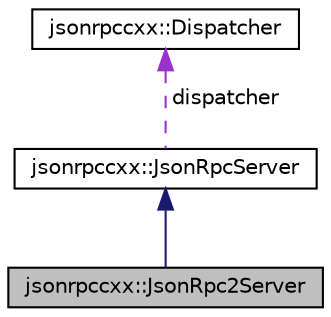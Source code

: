 digraph "jsonrpccxx::JsonRpc2Server"
{
  edge [fontname="Helvetica",fontsize="10",labelfontname="Helvetica",labelfontsize="10"];
  node [fontname="Helvetica",fontsize="10",shape=record];
  Node2 [label="jsonrpccxx::JsonRpc2Server",height=0.2,width=0.4,color="black", fillcolor="grey75", style="filled", fontcolor="black"];
  Node3 -> Node2 [dir="back",color="midnightblue",fontsize="10",style="solid",fontname="Helvetica"];
  Node3 [label="jsonrpccxx::JsonRpcServer",height=0.2,width=0.4,color="black", fillcolor="white", style="filled",URL="$classjsonrpccxx_1_1JsonRpcServer.html"];
  Node4 -> Node3 [dir="back",color="darkorchid3",fontsize="10",style="dashed",label=" dispatcher" ,fontname="Helvetica"];
  Node4 [label="jsonrpccxx::Dispatcher",height=0.2,width=0.4,color="black", fillcolor="white", style="filled",URL="$classjsonrpccxx_1_1Dispatcher.html"];
}
